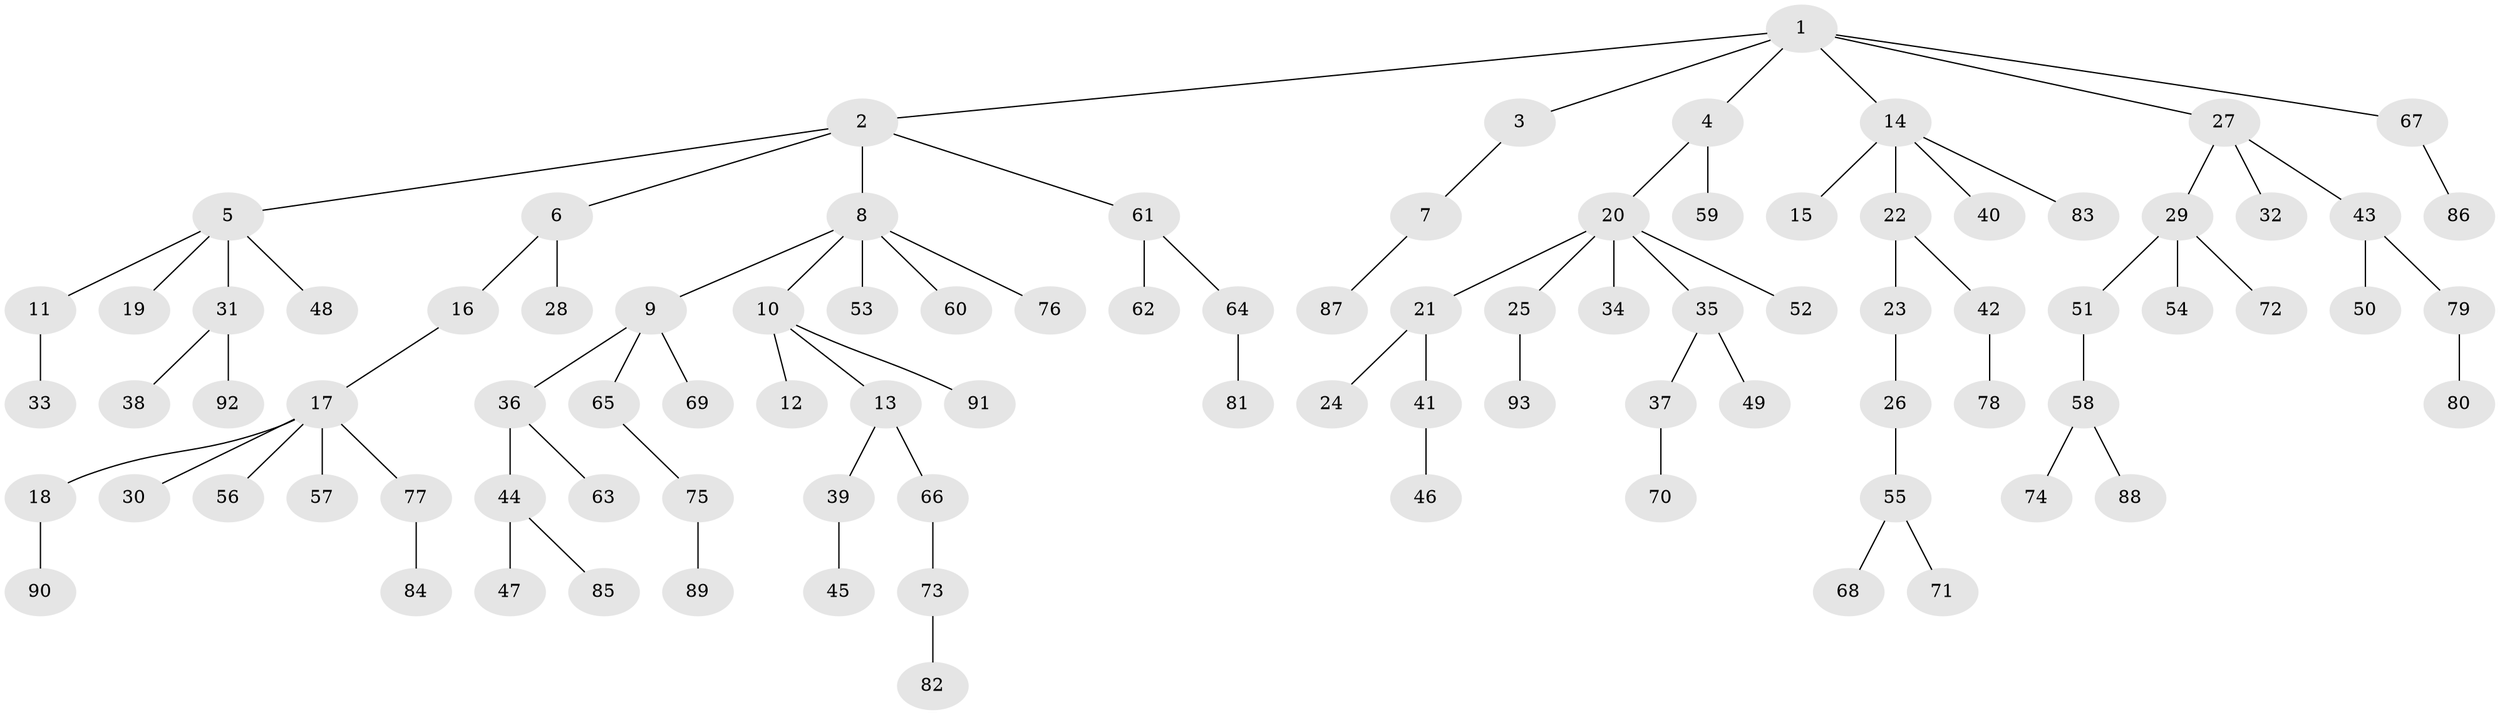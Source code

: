 // Generated by graph-tools (version 1.1) at 2025/11/02/27/25 16:11:28]
// undirected, 93 vertices, 92 edges
graph export_dot {
graph [start="1"]
  node [color=gray90,style=filled];
  1;
  2;
  3;
  4;
  5;
  6;
  7;
  8;
  9;
  10;
  11;
  12;
  13;
  14;
  15;
  16;
  17;
  18;
  19;
  20;
  21;
  22;
  23;
  24;
  25;
  26;
  27;
  28;
  29;
  30;
  31;
  32;
  33;
  34;
  35;
  36;
  37;
  38;
  39;
  40;
  41;
  42;
  43;
  44;
  45;
  46;
  47;
  48;
  49;
  50;
  51;
  52;
  53;
  54;
  55;
  56;
  57;
  58;
  59;
  60;
  61;
  62;
  63;
  64;
  65;
  66;
  67;
  68;
  69;
  70;
  71;
  72;
  73;
  74;
  75;
  76;
  77;
  78;
  79;
  80;
  81;
  82;
  83;
  84;
  85;
  86;
  87;
  88;
  89;
  90;
  91;
  92;
  93;
  1 -- 2;
  1 -- 3;
  1 -- 4;
  1 -- 14;
  1 -- 27;
  1 -- 67;
  2 -- 5;
  2 -- 6;
  2 -- 8;
  2 -- 61;
  3 -- 7;
  4 -- 20;
  4 -- 59;
  5 -- 11;
  5 -- 19;
  5 -- 31;
  5 -- 48;
  6 -- 16;
  6 -- 28;
  7 -- 87;
  8 -- 9;
  8 -- 10;
  8 -- 53;
  8 -- 60;
  8 -- 76;
  9 -- 36;
  9 -- 65;
  9 -- 69;
  10 -- 12;
  10 -- 13;
  10 -- 91;
  11 -- 33;
  13 -- 39;
  13 -- 66;
  14 -- 15;
  14 -- 22;
  14 -- 40;
  14 -- 83;
  16 -- 17;
  17 -- 18;
  17 -- 30;
  17 -- 56;
  17 -- 57;
  17 -- 77;
  18 -- 90;
  20 -- 21;
  20 -- 25;
  20 -- 34;
  20 -- 35;
  20 -- 52;
  21 -- 24;
  21 -- 41;
  22 -- 23;
  22 -- 42;
  23 -- 26;
  25 -- 93;
  26 -- 55;
  27 -- 29;
  27 -- 32;
  27 -- 43;
  29 -- 51;
  29 -- 54;
  29 -- 72;
  31 -- 38;
  31 -- 92;
  35 -- 37;
  35 -- 49;
  36 -- 44;
  36 -- 63;
  37 -- 70;
  39 -- 45;
  41 -- 46;
  42 -- 78;
  43 -- 50;
  43 -- 79;
  44 -- 47;
  44 -- 85;
  51 -- 58;
  55 -- 68;
  55 -- 71;
  58 -- 74;
  58 -- 88;
  61 -- 62;
  61 -- 64;
  64 -- 81;
  65 -- 75;
  66 -- 73;
  67 -- 86;
  73 -- 82;
  75 -- 89;
  77 -- 84;
  79 -- 80;
}
